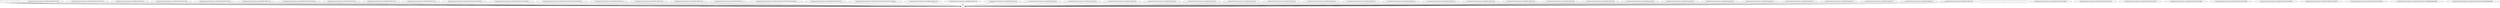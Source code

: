 strict digraph {

0x826e80018000000000000007 [label="_StringAttribute[Label:0x836f800228000c536574456e644f6646696c65]", shape="box"];
0x826e8001800000000000000a [label="_StringAttribute[Label:0x836f800228000e53657446696c65506f696e746572]", shape="box"];
0x826e80018000000000000009 [label="_StringAttribute[Label:0x836f800228000b43726561746546696c6541]", shape="box"];
0x826e80018000000000000002 [label="_StringAttribute[Label:0x836f8002280010496e7465726e6574436f6e6e65637441]", shape="box"];
0x826e80018000000000000004 [label="_StringAttribute[Label:0x836f800228000b436c6f736548616e646c65]", shape="box"];
0x826e80018000000000000001 [label="_StringAttribute[Label:0x836f8002280009577269746546696c65]", shape="box"];
0x826e80018000000000000008 [label="_StringAttribute[Label:0x836f80022800104874747053656e645265717565737441]", shape="box"];
0x826e8001800000000000000b [label="_StringAttribute[Label:0x836f8002280010496e7465726e65745265616446696c65]", shape="box"];
0x826e80018000000000000005 [label="_StringAttribute[Label:0x836f8002280010487474704f70656e5265717565737441]", shape="box"];
0x826e80018000000000000000 [label="_StringAttribute[Label:0x836f8002280013496e7465726e6574436c6f736548616e646c65]", shape="box"];
0x826e8001800000000000000c [label="_StringAttribute[Label:0x836f800228000d496e7465726e65744f70656e41]", shape="box"];
0x826e80018000000000000003 [label="_StringAttribute[Label:0x836f8002280013496e7465726e6574436c6f736548616e646c65]", shape="box"];
0x826e80018000000000000006 [label="_StringAttribute[Label:0x836f8002280013496e7465726e6574436c6f736548616e646c65]", shape="box"];
0x826e8002800000000000001a [label="_StringAttribute[StringValue:0x836f800328000430783663]"];
0x826e80028000000000000032 [label="_StringAttribute[StringValue:0x836f800328000430783639]"];
0x826e80028000000000000016 [label="_StringAttribute[StringValue:0x836f8003280003307830]"];
0x826e80028000000000000008 [label="_StringAttribute[StringValue:0x836f800328000430783537]"];
0x826e80028000000000000038 [label="_StringAttribute[StringValue:0x836f800328000430783637]"];
0x826e80028000000000000004 [label="_StringAttribute[StringValue:0x836f800328000131]"];
0x826e80028000000000000023 [label="_StringAttribute[StringValue:0x836f8003280003307830]"];
0x826e8002800000000000000e [label="_StringAttribute[StringValue:0x836f800328000430783666]"];
0x826e8002800000000000002a [label="_StringAttribute[StringValue:0x836f8003280003307830]"];
0x826e8002800000000000000d [label="_StringAttribute[StringValue:0x836f800328000131]"];
0x826e8002800000000000002b [label="_StringAttribute[StringValue:0x836f800328000430783530]"];
0x826e80028000000000000027 [label="_StringAttribute[StringValue:0x836f800328000430783666]"];
0x826e80028000000000000021 [label="_StringAttribute[StringValue:0x836f800328000131]"];
0x826e8002800000000000000a [label="_StringAttribute[StringValue:0x836f800328000132]"];
0x826e80028000000000000026 [label="_StringAttribute[StringValue:0x836f800328000132]"];
0x826e80028000000000000007 [label="_StringAttribute[StringValue:0x836f800328000430786666]"];
0x826e80028000000000000018 [label="_StringAttribute[StringValue:0x836f800328000430783665]"];
0x826e80028000000000000029 [label="_StringAttribute[StringValue:0x836f800328000430783665]"];
0x826e8002800000000000000b [label="_StringAttribute[StringValue:0x836f80032800053078343030]"];
0x826e80028000000000000010 [label="_StringAttribute[StringValue:0x836f80032800053078343030]"];
0x826e80028000000000000034 [label="_StringAttribute[StringValue:0x836f8003280009307834303030303030]"];
0x826e80028000000000000000 [label="_StringAttribute[StringValue:0x836f800328000130]"];
0x826e80028000000000000002 [label="_StringAttribute[StringValue:0x836f800328000130]"];
0x826e80028000000000000003 [label="_StringAttribute[StringValue:0x836f800328000130]"];
0x826e80028000000000000028 [label="_StringAttribute[StringValue:0x836f800328000131]"];
0x826e8002800000000000002f [label="_StringAttribute[StringValue:0x836f800328000a30786330303030303030]"];
0x826e8002800000000000002c [label="_StringAttribute[StringValue:0x836f8003280003307830]"];
0x826e80028000000000000012 [label="_StringAttribute[StringValue:0x836f800328000a30783834303030303030]"];
0x826e80028000000000000006 [label="_StringAttribute[StringValue:0x836f800328000130]"];
0x826e80028000000000000009 [label="_StringAttribute[StringValue:0x836f800328000130]"];
0x826e8002800000000000000c [label="_StringAttribute[StringValue:0x836f800328000130]"];
0x826e8002800000000000000f [label="_StringAttribute[StringValue:0x836f800328000130]"];
0x826e80028000000000000011 [label="_StringAttribute[StringValue:0x836f800328000130]"];
0x826e80028000000000000013 [label="_StringAttribute[StringValue:0x836f800328000130]"];
0x826e80028000000000000015 [label="_StringAttribute[StringValue:0x836f800328000130]"];
0x826e80028000000000000001 [label="_StringAttribute[StringValue:0x836f800328000133]"];
0x826e80028000000000000005 [label="_StringAttribute[StringValue:0x836f800328000a30786666666666666666]"];
0x826e80028000000000000017 [label="_StringAttribute[StringValue:0x836f800328000130]"];
0x826e80028000000000000014 [label="_StringAttribute[StringValue:0x836f800328000a30786666666666666666]"];
0x826e80028000000000000036 [label="_StringAttribute[StringValue:0x836f800328000133]"];
0x826e80028000000000000019 [label="_StringAttribute[StringValue:0x836f800328000130]"];
0x826e8002800000000000001b [label="_StringAttribute[StringValue:0x836f800328000130]"];
0x826e8002800000000000001c [label="_StringAttribute[StringValue:0x836f800328000130]"];
0x826e8002800000000000001d [label="_StringAttribute[StringValue:0x836f800328000130]"];
0x826e8002800000000000001e [label="_StringAttribute[StringValue:0x836f800328000130]"];
0x826e8002800000000000001f [label="_StringAttribute[StringValue:0x836f800328000130]"];
0x826e80028000000000000020 [label="_StringAttribute[StringValue:0x836f800328000130]"];
0x826e80028000000000000022 [label="_StringAttribute[StringValue:0x836f800328000130]"];
0x826e80028000000000000024 [label="_StringAttribute[StringValue:0x836f800328000130]"];
0x826e80028000000000000025 [label="_StringAttribute[StringValue:0x836f800328000130]"];
0x826e8002800000000000002d [label="_StringAttribute[StringValue:0x836f800328000130]"];
0x826e8002800000000000002e [label="_StringAttribute[StringValue:0x836f800328000130]"];
0x826e80028000000000000030 [label="_StringAttribute[StringValue:0x836f800328000130]"];
0x826e80028000000000000031 [label="_StringAttribute[StringValue:0x836f800328000130]"];
0x826e80028000000000000033 [label="_StringAttribute[StringValue:0x836f800328000130]"];
0x826e80028000000000000035 [label="_StringAttribute[StringValue:0x836f800328000130]"];
0x826e80028000000000000037 [label="_StringAttribute[StringValue:0x836f800328000130]"];
0x826e8002800000000000002c -> 0x826e80018000000000000001 [label="5"];
0x826e80018000000000000002 -> 0x826e80018000000000000003 [label="1"];
0x826e80018000000000000009 -> 0x826e80018000000000000004 [label="1"];
0x826e80018000000000000009 -> 0x826e80018000000000000007 [label="1"];
0x826e80028000000000000025 -> 0x826e80018000000000000005 [label="5"];
0x826e80028000000000000011 -> 0x826e80018000000000000008 [label="4"];
0x826e80028000000000000035 -> 0x826e80018000000000000002 [label="5"];
0x826e8002800000000000001e -> 0x826e80018000000000000001 [label="2"];
0x826e8002800000000000002e -> 0x826e80018000000000000008 [label="4"];
0x826e80028000000000000003 -> 0x826e80018000000000000002 [label="5"];
0x826e80028000000000000016 -> 0x826e80018000000000000001 [label="5"];
0x826e8002800000000000000c -> 0x826e80018000000000000005 [label="5"];
0x826e8001800000000000000c -> 0x826e80018000000000000006 [label="1"];
0x826e8002800000000000001e -> 0x826e80018000000000000008 [label="4"];
0x826e80028000000000000022 -> 0x826e80018000000000000002 [label="5"];
0x826e80028000000000000001 -> 0x826e8001800000000000000c [label="2"];
0x826e8002800000000000001c -> 0x826e80018000000000000005 [label="5"];
0x826e80028000000000000023 -> 0x826e80018000000000000001 [label="5"];
0x826e80018000000000000005 -> 0x826e80018000000000000000 [label="1"];
0x826e80028000000000000010 -> 0x826e8001800000000000000b [label="3"];
0x826e8002800000000000000f -> 0x826e8001800000000000000b [label="2"];
0x826e80028000000000000011 -> 0x826e8001800000000000000b [label="2"];
0x826e8002800000000000002a -> 0x826e80018000000000000001 [label="5"];
0x826e80028000000000000030 -> 0x826e80018000000000000008 [label="4"];
0x826e80028000000000000023 -> 0x826e80018000000000000009 [label="7"];
0x826e80028000000000000011 -> 0x826e80018000000000000001 [label="2"];
0x826e8002800000000000002a -> 0x826e80018000000000000009 [label="7"];
0x826e8002800000000000002c -> 0x826e80018000000000000009 [label="7"];
0x826e8002800000000000002e -> 0x826e80018000000000000001 [label="2"];
0x826e8002800000000000001c -> 0x826e80018000000000000008 [label="4"];
0x826e8002800000000000001d -> 0x826e80018000000000000001 [label="2"];
0x826e80028000000000000030 -> 0x826e80018000000000000001 [label="2"];
0x826e8002800000000000000c -> 0x826e80018000000000000001 [label="2"];
0x826e80028000000000000017 -> 0x826e80018000000000000002 [label="5"];
0x826e80028000000000000030 -> 0x826e8001800000000000000b [label="2"];
0x826e8002800000000000000a -> 0x826e80018000000000000009 [label="5"];
0x826e80028000000000000026 -> 0x826e80018000000000000009 [label="5"];
0x826e8002800000000000000b -> 0x826e8001800000000000000b [label="3"];
0x826e80028000000000000033 -> 0x826e80018000000000000002 [label="5"];
0x826e80028000000000000034 -> 0x826e80018000000000000009 [label="6"];
0x826e8002800000000000002d -> 0x826e8001800000000000000a [label="2"];
0x826e8002800000000000000c -> 0x826e8001800000000000000b [label="2"];
0x826e80028000000000000002 -> 0x826e80018000000000000002 [label="5"];
0x826e80028000000000000016 -> 0x826e80018000000000000009 [label="7"];
0x826e8002800000000000002d -> 0x826e8001800000000000000b [label="2"];
0x826e8002800000000000000f -> 0x826e8001800000000000000a [label="2"];
0x826e80028000000000000015 -> 0x826e80018000000000000002 [label="5"];
0x826e8002800000000000000f -> 0x826e80018000000000000008 [label="4"];
0x826e80028000000000000025 -> 0x826e8001800000000000000a [label="2"];
0x826e8002800000000000000f -> 0x826e80018000000000000001 [label="2"];
0x826e8002800000000000002d -> 0x826e80018000000000000008 [label="4"];
0x826e8002800000000000001b -> 0x826e8001800000000000000a [label="2"];
0x826e8002800000000000002d -> 0x826e80018000000000000001 [label="2"];
0x826e8002800000000000001d -> 0x826e80018000000000000008 [label="4"];
0x826e80028000000000000036 -> 0x826e8001800000000000000c [label="2"];
0x826e8002800000000000002d -> 0x826e80018000000000000005 [label="5"];
0x826e80028000000000000025 -> 0x826e80018000000000000008 [label="4"];
0x826e8002800000000000001c -> 0x826e80018000000000000001 [label="2"];
0x826e80028000000000000037 -> 0x826e80018000000000000005 [label="5"];
0x826e80028000000000000031 -> 0x826e8001800000000000000c [label="3"];
0x826e80028000000000000024 -> 0x826e80018000000000000005 [label="5"];
0x826e8002800000000000001f -> 0x826e8001800000000000000c [label="3"];
0x826e8002800000000000001b -> 0x826e80018000000000000005 [label="5"];
0x826e80028000000000000008 -> 0x826e8001800000000000000c [label="1"];
0x826e80028000000000000019 -> 0x826e80018000000000000001 [label="2"];
0x826e80028000000000000016 -> 0x826e80018000000000000009 [label="4"];
0x826e8002800000000000000c -> 0x826e80018000000000000008 [label="4"];
0x826e8002800000000000000c -> 0x826e8001800000000000000a [label="2"];
0x826e80028000000000000020 -> 0x826e80018000000000000002 [label="5"];
0x826e80028000000000000023 -> 0x826e80018000000000000009 [label="4"];
0x826e8002800000000000001c -> 0x826e8001800000000000000a [label="2"];
0x826e80028000000000000009 -> 0x826e80018000000000000001 [label="2"];
0x826e8002800000000000001e -> 0x826e8001800000000000000b [label="2"];
0x826e80028000000000000013 -> 0x826e80018000000000000002 [label="5"];
0x826e8002800000000000002a -> 0x826e80018000000000000009 [label="4"];
0x826e80028000000000000009 -> 0x826e80018000000000000008 [label="4"];
0x826e80028000000000000006 -> 0x826e8001800000000000000a [label="2"];
0x826e80028000000000000025 -> 0x826e80018000000000000001 [label="2"];
0x826e8002800000000000001f -> 0x826e80018000000000000002 [label="5"];
0x826e8002800000000000002e -> 0x826e8001800000000000000b [label="2"];
0x826e8002800000000000002c -> 0x826e80018000000000000009 [label="4"];
0x826e8002800000000000001b -> 0x826e80018000000000000008 [label="4"];
0x826e8002800000000000001d -> 0x826e8001800000000000000c [label="5"];
0x826e80028000000000000019 -> 0x826e8001800000000000000a [label="2"];
0x826e8002800000000000001b -> 0x826e80018000000000000001 [label="2"];
0x826e80028000000000000000 -> 0x826e80018000000000000002 [label="5"];
0x826e8002800000000000001c -> 0x826e8001800000000000000b [label="2"];
0x826e80028000000000000037 -> 0x826e80018000000000000008 [label="4"];
0x826e80028000000000000030 -> 0x826e8001800000000000000c [label="5"];
0x826e80028000000000000009 -> 0x826e80018000000000000005 [label="5"];
0x826e80028000000000000025 -> 0x826e8001800000000000000b [label="2"];
0x826e8002800000000000001e -> 0x826e8001800000000000000c [label="5"];
0x826e80028000000000000017 -> 0x826e80018000000000000005 [label="5"];
0x826e8002800000000000002d -> 0x826e8001800000000000000c [label="5"];
0x826e80028000000000000035 -> 0x826e80018000000000000005 [label="5"];
0x826e80028000000000000019 -> 0x826e80018000000000000005 [label="5"];
0x826e80028000000000000017 -> 0x826e80018000000000000001 [label="2"];
0x826e80028000000000000006 -> 0x826e80018000000000000008 [label="4"];
0x826e8002800000000000001e -> 0x826e80018000000000000009 [label="3"];
0x826e80028000000000000009 -> 0x826e8001800000000000000b [label="2"];
0x826e80028000000000000037 -> 0x826e8001800000000000000a [label="2"];
0x826e80028000000000000031 -> 0x826e80018000000000000002 [label="5"];
0x826e80028000000000000006 -> 0x826e80018000000000000005 [label="5"];
0x826e80028000000000000009 -> 0x826e8001800000000000000a [label="2"];
0x826e80028000000000000019 -> 0x826e80018000000000000008 [label="4"];
0x826e80028000000000000006 -> 0x826e80018000000000000001 [label="2"];
0x826e80028000000000000003 -> 0x826e80018000000000000005 [label="5"];
0x826e8002800000000000000f -> 0x826e80018000000000000009 [label="3"];
0x826e8002800000000000001d -> 0x826e8001800000000000000b [label="2"];
0x826e8002800000000000001e -> 0x826e80018000000000000002 [label="4"];
0x826e80028000000000000017 -> 0x826e8001800000000000000a [label="2"];
0x826e80028000000000000022 -> 0x826e80018000000000000001 [label="2"];
0x826e80028000000000000024 -> 0x826e80018000000000000008 [label="4"];
0x826e80028000000000000022 -> 0x826e80018000000000000005 [label="5"];
0x826e80028000000000000019 -> 0x826e8001800000000000000b [label="2"];
0x826e80028000000000000030 -> 0x826e80018000000000000009 [label="3"];
0x826e80028000000000000011 -> 0x826e80018000000000000002 [label="4"];
0x826e80028000000000000022 -> 0x826e8001800000000000000a [label="2"];
0x826e80028000000000000037 -> 0x826e80018000000000000001 [label="2"];
0x826e80028000000000000035 -> 0x826e80018000000000000008 [label="4"];
0x826e80028000000000000011 -> 0x826e80018000000000000009 [label="3"];
0x826e8002800000000000002e -> 0x826e80018000000000000002 [label="4"];
0x826e80028000000000000002 -> 0x826e80018000000000000005 [label="5"];
0x826e80028000000000000024 -> 0x826e8001800000000000000b [label="2"];
0x826e8002800000000000001c -> 0x826e8001800000000000000c [label="5"];
0x826e80028000000000000011 -> 0x826e8001800000000000000c [label="5"];
0x826e8002800000000000002e -> 0x826e8001800000000000000c [label="5"];
0x826e8002800000000000000c -> 0x826e8001800000000000000c [label="5"];
0x826e80028000000000000003 -> 0x826e80018000000000000008 [label="4"];
0x826e80028000000000000024 -> 0x826e80018000000000000001 [label="2"];
0x826e80028000000000000006 -> 0x826e8001800000000000000b [label="2"];
0x826e80028000000000000030 -> 0x826e80018000000000000002 [label="4"];
0x826e8002800000000000002d -> 0x826e80018000000000000009 [label="3"];
0x826e80028000000000000020 -> 0x826e80018000000000000005 [label="5"];
0x826e8002800000000000001b -> 0x826e8001800000000000000b [label="2"];
0x826e8002800000000000001d -> 0x826e80018000000000000009 [label="3"];
0x826e80028000000000000017 -> 0x826e80018000000000000008 [label="4"];
0x826e80028000000000000015 -> 0x826e80018000000000000001 [label="2"];
0x826e8002800000000000000c -> 0x826e80018000000000000002 [label="4"];
0x826e80028000000000000033 -> 0x826e80018000000000000005 [label="5"];
0x826e80028000000000000035 -> 0x826e8001800000000000000b [label="2"];
0x826e80028000000000000022 -> 0x826e80018000000000000008 [label="4"];
0x826e8002800000000000000c -> 0x826e80018000000000000009 [label="3"];
0x826e80028000000000000020 -> 0x826e80018000000000000001 [label="2"];
0x826e8002800000000000001d -> 0x826e80018000000000000002 [label="4"];
0x826e80028000000000000015 -> 0x826e80018000000000000005 [label="5"];
0x826e80028000000000000017 -> 0x826e8001800000000000000b [label="2"];
0x826e8002800000000000002e -> 0x826e80018000000000000009 [label="3"];
0x826e80028000000000000033 -> 0x826e80018000000000000008 [label="4"];
0x826e80028000000000000003 -> 0x826e80018000000000000001 [label="2"];
0x826e8002800000000000000f -> 0x826e80018000000000000002 [label="4"];
0x826e80028000000000000025 -> 0x826e8001800000000000000c [label="5"];
0x826e80028000000000000003 -> 0x826e8001800000000000000a [label="2"];
0x826e80028000000000000000 -> 0x826e80018000000000000005 [label="5"];
0x826e8002800000000000001b -> 0x826e8001800000000000000c [label="5"];
0x826e80028000000000000035 -> 0x826e8001800000000000000a [label="2"];
0x826e8002800000000000000f -> 0x826e8001800000000000000c [label="5"];
0x826e80028000000000000024 -> 0x826e8001800000000000000a [label="2"];
0x826e80028000000000000006 -> 0x826e8001800000000000000c [label="5"];
0x826e80028000000000000015 -> 0x826e8001800000000000000a [label="2"];
0x826e80028000000000000013 -> 0x826e80018000000000000008 [label="4"];
0x826e80028000000000000035 -> 0x826e80018000000000000001 [label="2"];
0x826e8002800000000000002d -> 0x826e80018000000000000002 [label="4"];
0x826e8002800000000000001b -> 0x826e80018000000000000009 [label="3"];
0x826e8002800000000000001f -> 0x826e80018000000000000005 [label="5"];
0x826e80028000000000000024 -> 0x826e8001800000000000000c [label="5"];
0x826e80028000000000000037 -> 0x826e8001800000000000000c [label="5"];
0x826e80028000000000000002 -> 0x826e80018000000000000008 [label="4"];
0x826e80028000000000000013 -> 0x826e80018000000000000001 [label="2"];
0x826e8002800000000000001b -> 0x826e80018000000000000002 [label="4"];
0x826e80028000000000000024 -> 0x826e80018000000000000009 [label="3"];
0x826e80028000000000000013 -> 0x826e80018000000000000005 [label="5"];
0x826e80028000000000000019 -> 0x826e8001800000000000000c [label="5"];
0x826e80028000000000000024 -> 0x826e80018000000000000002 [label="4"];
0x826e8002800000000000001f -> 0x826e80018000000000000001 [label="2"];
0x826e80028000000000000015 -> 0x826e80018000000000000008 [label="4"];
0x826e80028000000000000009 -> 0x826e80018000000000000009 [label="3"];
0x826e80028000000000000031 -> 0x826e80018000000000000005 [label="5"];
0x826e80028000000000000009 -> 0x826e80018000000000000002 [label="4"];
0x826e80028000000000000009 -> 0x826e8001800000000000000c [label="5"];
0x826e80028000000000000020 -> 0x826e80018000000000000008 [label="4"];
0x826e80028000000000000033 -> 0x826e80018000000000000001 [label="2"];
0x826e80028000000000000025 -> 0x826e80018000000000000009 [label="3"];
0x826e8002800000000000001d -> 0x826e80018000000000000005 [label="4"];
0x826e80028000000000000002 -> 0x826e8001800000000000000a [label="2"];
0x826e80028000000000000020 -> 0x826e8001800000000000000a [label="2"];
0x826e80028000000000000033 -> 0x826e8001800000000000000a [label="2"];
0x826e80028000000000000000 -> 0x826e8001800000000000000a [label="2"];
0x826e80028000000000000003 -> 0x826e8001800000000000000b [label="2"];
0x826e80028000000000000022 -> 0x826e8001800000000000000b [label="2"];
0x826e80028000000000000037 -> 0x826e8001800000000000000b [label="2"];
0x826e80028000000000000020 -> 0x826e8001800000000000000b [label="2"];
0x826e80028000000000000030 -> 0x826e80018000000000000008 [label="3"];
0x826e80028000000000000002 -> 0x826e80018000000000000001 [label="2"];
0x826e80028000000000000033 -> 0x826e8001800000000000000b [label="2"];
0x826e80028000000000000011 -> 0x826e80018000000000000005 [label="4"];
0x826e80028000000000000003 -> 0x826e8001800000000000000c [label="5"];
0x826e8002800000000000001c -> 0x826e80018000000000000009 [label="3"];
0x826e8002800000000000001f -> 0x826e80018000000000000008 [label="4"];
0x826e8002800000000000001c -> 0x826e80018000000000000002 [label="4"];
0x826e80018000000000000009 -> 0x826e80018000000000000001 [label="1"];
0x826e80028000000000000015 -> 0x826e8001800000000000000b [label="2"];
0x826e80028000000000000030 -> 0x826e80018000000000000005 [label="4"];
0x826e80028000000000000035 -> 0x826e8001800000000000000c [label="5"];
0x826e80028000000000000000 -> 0x826e80018000000000000008 [label="4"];
0x826e80028000000000000022 -> 0x826e80018000000000000009 [label="3"];
0x826e80028000000000000031 -> 0x826e80018000000000000001 [label="2"];
0x826e80028000000000000025 -> 0x826e80018000000000000002 [label="4"];
0x826e80028000000000000002 -> 0x826e8001800000000000000b [label="2"];
0x826e80028000000000000031 -> 0x826e80018000000000000008 [label="4"];
0x826e80028000000000000022 -> 0x826e8001800000000000000c [label="5"];
0x826e8002800000000000001e -> 0x826e80018000000000000005 [label="4"];
0x826e80028000000000000019 -> 0x826e80018000000000000009 [label="3"];
0x826e80028000000000000000 -> 0x826e80018000000000000001 [label="2"];
0x826e80028000000000000031 -> 0x826e8001800000000000000b [label="2"];
0x826e80028000000000000035 -> 0x826e80018000000000000002 [label="4"];
0x826e80028000000000000017 -> 0x826e8001800000000000000c [label="5"];
0x826e8002800000000000000c -> 0x826e80018000000000000005 [label="4"];
0x826e80028000000000000037 -> 0x826e80018000000000000009 [label="3"];
0x826e80028000000000000013 -> 0x826e8001800000000000000a [label="2"];
0x826e80028000000000000019 -> 0x826e80018000000000000002 [label="4"];
0x826e80028000000000000031 -> 0x826e8001800000000000000a [label="2"];
0x826e8002800000000000001f -> 0x826e8001800000000000000a [label="2"];
0x826e80018000000000000009 -> 0x826e8001800000000000000a [label="1"];
0x826e8002800000000000002d -> 0x826e80018000000000000008 [label="3"];
0x826e80028000000000000006 -> 0x826e80018000000000000002 [label="4"];
0x826e8002800000000000001f -> 0x826e8001800000000000000b [label="2"];
0x826e80028000000000000006 -> 0x826e80018000000000000009 [label="3"];
0x826e80028000000000000002 -> 0x826e8001800000000000000c [label="5"];
0x826e8002800000000000001c -> 0x826e80018000000000000005 [label="4"];
0x826e8002800000000000000f -> 0x826e8001800000000000000a [label="4"];
0x826e80028000000000000037 -> 0x826e80018000000000000002 [label="4"];
0x826e8002800000000000001d -> 0x826e8001800000000000000a [label="4"];
0x826e80028000000000000020 -> 0x826e80018000000000000009 [label="3"];
0x826e8002800000000000001e -> 0x826e80018000000000000008 [label="3"];
0x826e80028000000000000015 -> 0x826e8001800000000000000c [label="5"];
0x826e80028000000000000000 -> 0x826e8001800000000000000b [label="2"];
0x826e8002800000000000002d -> 0x826e80018000000000000005 [label="4"];
0x826e80028000000000000011 -> 0x826e8001800000000000000a [label="4"];
0x826e8002800000000000002e -> 0x826e80018000000000000008 [label="3"];
0x826e80028000000000000013 -> 0x826e8001800000000000000b [label="2"];
0x826e80028000000000000017 -> 0x826e80018000000000000009 [label="3"];
0x826e80028000000000000033 -> 0x826e80018000000000000002 [label="4"];
0x826e8002800000000000000f -> 0x826e80018000000000000005 [label="4"];
0x826e8002800000000000001e -> 0x826e8001800000000000000a [label="4"];
0x826e80028000000000000011 -> 0x826e80018000000000000008 [label="3"];
0x826e80018000000000000005 -> 0x826e8001800000000000000b [label="1"];
0x826e80028000000000000003 -> 0x826e80018000000000000002 [label="4"];
0x826e80028000000000000035 -> 0x826e80018000000000000009 [label="3"];
0x826e8002800000000000002e -> 0x826e80018000000000000005 [label="4"];
0x826e8002800000000000002e -> 0x826e8001800000000000000a [label="4"];
0x826e8002800000000000000c -> 0x826e80018000000000000008 [label="3"];
0x826e80028000000000000003 -> 0x826e80018000000000000009 [label="3"];
0x826e80028000000000000006 -> 0x826e80018000000000000005 [label="4"];
0x826e80028000000000000017 -> 0x826e80018000000000000002 [label="4"];
0x826e80028000000000000025 -> 0x826e80018000000000000008 [label="3"];
0x826e8002800000000000001d -> 0x826e80018000000000000008 [label="3"];
0x826e80028000000000000022 -> 0x826e80018000000000000002 [label="4"];
0x826e80028000000000000031 -> 0x826e80018000000000000009 [label="3"];
0x826e80028000000000000025 -> 0x826e80018000000000000005 [label="4"];
0x826e80028000000000000020 -> 0x826e8001800000000000000c [label="5"];
0x826e8002800000000000000c -> 0x826e8001800000000000000a [label="4"];
0x826e8002800000000000000f -> 0x826e80018000000000000008 [label="3"];
0x826e8002800000000000001c -> 0x826e8001800000000000000a [label="4"];
0x826e8002800000000000001f -> 0x826e80018000000000000002 [label="4"];
0x826e80028000000000000002 -> 0x826e80018000000000000009 [label="3"];
0x826e80028000000000000009 -> 0x826e80018000000000000005 [label="4"];
0x826e80028000000000000033 -> 0x826e8001800000000000000c [label="5"];
0x826e8002800000000000001b -> 0x826e80018000000000000008 [label="3"];
0x826e80028000000000000030 -> 0x826e8001800000000000000a [label="4"];
0x826e80028000000000000002 -> 0x826e80018000000000000002 [label="4"];
0x826e80028000000000000015 -> 0x826e80018000000000000009 [label="3"];
0x826e8002800000000000001b -> 0x826e80018000000000000005 [label="4"];
0x826e80028000000000000024 -> 0x826e80018000000000000008 [label="3"];
0x826e80028000000000000020 -> 0x826e80018000000000000002 [label="4"];
0x826e80028000000000000025 -> 0x826e8001800000000000000a [label="4"];
0x826e80028000000000000017 -> 0x826e80018000000000000005 [label="4"];
0x826e80028000000000000015 -> 0x826e80018000000000000002 [label="4"];
0x826e80028000000000000033 -> 0x826e80018000000000000009 [label="3"];
0x826e80028000000000000009 -> 0x826e80018000000000000008 [label="3"];
0x826e8002800000000000002b -> 0x826e80018000000000000002 [label="3"];
0x826e8002800000000000002d -> 0x826e8001800000000000000a [label="4"];
0x826e8002800000000000001c -> 0x826e80018000000000000008 [label="3"];
0x826e80028000000000000037 -> 0x826e80018000000000000005 [label="4"];
0x826e8002800000000000002f -> 0x826e80018000000000000009 [label="2"];
0x826e8002800000000000001b -> 0x826e8001800000000000000a [label="4"];
0x826e80028000000000000024 -> 0x826e80018000000000000005 [label="4"];
0x826e80028000000000000000 -> 0x826e80018000000000000009 [label="3"];
0x826e80028000000000000022 -> 0x826e80018000000000000008 [label="3"];
0x826e80028000000000000013 -> 0x826e80018000000000000009 [label="3"];
0x826e80028000000000000013 -> 0x826e8001800000000000000c [label="5"];
0x826e80028000000000000013 -> 0x826e80018000000000000002 [label="4"];
0x826e80028000000000000019 -> 0x826e80018000000000000005 [label="4"];
0x826e80028000000000000002 -> 0x826e80018000000000000005 [label="4"];
0x826e80028000000000000031 -> 0x826e80018000000000000002 [label="4"];
0x826e80028000000000000031 -> 0x826e8001800000000000000c [label="5"];
0x826e8002800000000000001f -> 0x826e80018000000000000009 [label="3"];
0x826e80028000000000000019 -> 0x826e80018000000000000008 [label="3"];
0x826e80028000000000000035 -> 0x826e80018000000000000005 [label="4"];
0x826e80028000000000000000 -> 0x826e80018000000000000002 [label="4"];
0x826e80028000000000000006 -> 0x826e80018000000000000008 [label="3"];
0x826e80028000000000000022 -> 0x826e80018000000000000005 [label="4"];
0x826e8001800000000000000c -> 0x826e80018000000000000002 [label="1"];
0x826e80028000000000000037 -> 0x826e80018000000000000008 [label="3"];
0x826e80028000000000000004 -> 0x826e80018000000000000002 [label="8"];
0x826e80028000000000000003 -> 0x826e80018000000000000005 [label="4"];
0x826e8002800000000000000d -> 0x826e80018000000000000002 [label="8"];
0x826e80028000000000000020 -> 0x826e80018000000000000008 [label="3"];
0x826e80028000000000000000 -> 0x826e80018000000000000005 [label="4"];
0x826e80028000000000000021 -> 0x826e80018000000000000002 [label="8"];
0x826e80028000000000000017 -> 0x826e80018000000000000008 [label="3"];
0x826e80028000000000000033 -> 0x826e80018000000000000005 [label="4"];
0x826e80028000000000000009 -> 0x826e8001800000000000000a [label="4"];
0x826e80028000000000000003 -> 0x826e80018000000000000008 [label="3"];
0x826e80028000000000000024 -> 0x826e8001800000000000000a [label="4"];
0x826e80028000000000000037 -> 0x826e8001800000000000000a [label="4"];
0x826e80028000000000000006 -> 0x826e8001800000000000000a [label="4"];
0x826e80028000000000000019 -> 0x826e8001800000000000000a [label="4"];
0x826e80028000000000000033 -> 0x826e8001800000000000000a [label="4"];
0x826e80028000000000000022 -> 0x826e8001800000000000000a [label="4"];
0x826e80028000000000000035 -> 0x826e80018000000000000008 [label="3"];
0x826e80028000000000000020 -> 0x826e80018000000000000005 [label="4"];
0x826e80028000000000000017 -> 0x826e8001800000000000000a [label="4"];
0x826e80028000000000000028 -> 0x826e80018000000000000002 [label="8"];
0x826e80028000000000000000 -> 0x826e8001800000000000000c [label="5"];
0x826e8002800000000000002e -> 0x826e80018000000000000002 [label="7"];
0x826e80028000000000000003 -> 0x826e8001800000000000000a [label="4"];
0x826e8002800000000000001f -> 0x826e80018000000000000008 [label="3"];
0x826e80028000000000000015 -> 0x826e80018000000000000005 [label="4"];
0x826e8002800000000000001f -> 0x826e8001800000000000000c [label="5"];
0x826e80028000000000000011 -> 0x826e80018000000000000002 [label="7"];
0x826e8002800000000000000f -> 0x826e8001800000000000000c [label="4"];
0x826e80028000000000000002 -> 0x826e80018000000000000008 [label="3"];
0x826e80018000000000000002 -> 0x826e80018000000000000005 [label="1"];
0x826e80028000000000000035 -> 0x826e8001800000000000000a [label="4"];
0x826e8002800000000000002e -> 0x826e8001800000000000000c [label="4"];
0x826e80028000000000000030 -> 0x826e80018000000000000002 [label="7"];
0x826e80028000000000000015 -> 0x826e80018000000000000008 [label="3"];
0x826e80028000000000000013 -> 0x826e80018000000000000005 [label="4"];
0x826e80028000000000000031 -> 0x826e8001800000000000000a [label="4"];
0x826e8002800000000000001e -> 0x826e80018000000000000002 [label="7"];
0x826e80028000000000000033 -> 0x826e80018000000000000008 [label="3"];
0x826e8002800000000000001f -> 0x826e80018000000000000005 [label="4"];
0x826e80028000000000000015 -> 0x826e8001800000000000000a [label="4"];
0x826e8002800000000000000c -> 0x826e80018000000000000002 [label="7"];
0x826e80028000000000000030 -> 0x826e80018000000000000008 [label="2"];
0x826e80028000000000000031 -> 0x826e80018000000000000005 [label="4"];
0x826e80028000000000000002 -> 0x826e8001800000000000000a [label="4"];
0x826e80028000000000000031 -> 0x826e80018000000000000008 [label="3"];
0x826e8002800000000000001c -> 0x826e80018000000000000002 [label="7"];
0x826e80028000000000000028 -> 0x826e80018000000000000005 [label="8"];
0x826e80028000000000000020 -> 0x826e8001800000000000000a [label="4"];
0x826e80028000000000000011 -> 0x826e80018000000000000008 [label="2"];
0x826e8002800000000000000f -> 0x826e80018000000000000002 [label="7"];
0x826e8002800000000000002c -> 0x826e8001800000000000000a [label="3"];
0x826e80028000000000000030 -> 0x826e80018000000000000005 [label="6"];
0x826e80028000000000000011 -> 0x826e8001800000000000000c [label="4"];
0x826e8002800000000000002d -> 0x826e80018000000000000002 [label="7"];
0x826e80028000000000000000 -> 0x826e80018000000000000008 [label="3"];
0x826e80028000000000000000 -> 0x826e8001800000000000000a [label="4"];
0x826e80028000000000000012 -> 0x826e80018000000000000005 [label="7"];
0x826e80028000000000000030 -> 0x826e8001800000000000000c [label="4"];
0x826e8002800000000000001d -> 0x826e80018000000000000002 [label="7"];
0x826e80028000000000000013 -> 0x826e80018000000000000008 [label="3"];
0x826e8002800000000000001d -> 0x826e8001800000000000000c [label="4"];
0x826e80028000000000000006 -> 0x826e80018000000000000002 [label="7"];
0x826e80028000000000000013 -> 0x826e8001800000000000000a [label="4"];
0x826e8002800000000000000d -> 0x826e80018000000000000005 [label="8"];
0x826e8002800000000000001b -> 0x826e80018000000000000002 [label="7"];
0x826e8002800000000000000c -> 0x826e80018000000000000008 [label="2"];
0x826e8002800000000000002d -> 0x826e8001800000000000000c [label="4"];
0x826e8002800000000000001f -> 0x826e8001800000000000000a [label="4"];
0x826e80028000000000000004 -> 0x826e80018000000000000005 [label="8"];
0x826e80028000000000000009 -> 0x826e80018000000000000002 [label="7"];
0x826e80028000000000000030 -> 0x826e8001800000000000000a [label="2"];
0x826e80028000000000000021 -> 0x826e80018000000000000005 [label="8"];
0x826e8002800000000000002e -> 0x826e80018000000000000008 [label="2"];
0x826e80028000000000000025 -> 0x826e80018000000000000002 [label="7"];
0x826e80028000000000000016 -> 0x826e8001800000000000000a [label="3"];
0x826e8002800000000000001e -> 0x826e80018000000000000005 [label="6"];
0x826e8002800000000000001e -> 0x826e80018000000000000008 [label="2"];
0x826e8002800000000000002e -> 0x826e80018000000000000005 [label="6"];
0x826e80028000000000000023 -> 0x826e8001800000000000000a [label="3"];
0x826e8002800000000000000f -> 0x826e80018000000000000008 [label="2"];
0x826e8002800000000000001c -> 0x826e80018000000000000008 [label="2"];
0x826e80028000000000000003 -> 0x826e80018000000000000002 [label="7"];
0x826e8002800000000000000f -> 0x826e80018000000000000005 [label="6"];
0x826e8002800000000000002a -> 0x826e8001800000000000000a [label="3"];
0x826e8002800000000000000c -> 0x826e8001800000000000000c [label="4"];
0x826e80028000000000000011 -> 0x826e80018000000000000005 [label="6"];
0x826e80028000000000000019 -> 0x826e80018000000000000002 [label="7"];
0x826e80028000000000000009 -> 0x826e80018000000000000008 [label="2"];
0x826e8002800000000000001d -> 0x826e8001800000000000000a [label="2"];
0x826e8002800000000000001c -> 0x826e80018000000000000005 [label="6"];
0x826e80028000000000000024 -> 0x826e80018000000000000002 [label="7"];
0x826e8002800000000000001e -> 0x826e8001800000000000000c [label="4"];
0x826e8002800000000000002d -> 0x826e80018000000000000008 [label="2"];
0x826e80028000000000000011 -> 0x826e8001800000000000000a [label="2"];
0x826e8002800000000000001d -> 0x826e80018000000000000005 [label="6"];
0x826e80028000000000000037 -> 0x826e80018000000000000002 [label="7"];
0x826e8002800000000000001b -> 0x826e8001800000000000000c [label="4"];
0x826e8002800000000000001d -> 0x826e80018000000000000008 [label="2"];
0x826e8002800000000000002e -> 0x826e8001800000000000000a [label="2"];
0x826e8002800000000000000c -> 0x826e80018000000000000005 [label="6"];
0x826e80028000000000000033 -> 0x826e80018000000000000002 [label="7"];
0x826e80028000000000000006 -> 0x826e80018000000000000008 [label="2"];
0x826e8002800000000000001e -> 0x826e8001800000000000000a [label="2"];
0x826e80028000000000000017 -> 0x826e80018000000000000002 [label="7"];
0x826e8002800000000000002d -> 0x826e80018000000000000005 [label="6"];
0x826e80028000000000000025 -> 0x826e8001800000000000000c [label="4"];
0x826e80028000000000000037 -> 0x826e80018000000000000008 [label="2"];
0x826e80028000000000000035 -> 0x826e80018000000000000002 [label="7"];
0x826e80028000000000000024 -> 0x826e80018000000000000005 [label="6"];
0x826e8002800000000000001b -> 0x826e80018000000000000008 [label="2"];
0x826e80028000000000000025 -> 0x826e80018000000000000008 [label="2"];
0x826e80028000000000000022 -> 0x826e80018000000000000002 [label="7"];
0x826e80028000000000000003 -> 0x826e80018000000000000008 [label="2"];
0x826e80028000000000000031 -> 0x826e80018000000000000002 [label="7"];
0x826e8002800000000000001b -> 0x826e80018000000000000005 [label="6"];
0x826e80028000000000000009 -> 0x826e8001800000000000000c [label="4"];
0x826e8002800000000000001c -> 0x826e8001800000000000000c [label="4"];
0x826e80028000000000000035 -> 0x826e80018000000000000008 [label="2"];
0x826e80028000000000000015 -> 0x826e80018000000000000002 [label="7"];
0x826e80028000000000000025 -> 0x826e80018000000000000005 [label="6"];
0x826e80028000000000000019 -> 0x826e8001800000000000000c [label="4"];
0x826e80028000000000000002 -> 0x826e80018000000000000002 [label="7"];
0x826e80028000000000000009 -> 0x826e80018000000000000005 [label="6"];
0x826e80028000000000000019 -> 0x826e80018000000000000008 [label="2"];
0x826e80028000000000000020 -> 0x826e80018000000000000002 [label="7"];
0x826e80028000000000000003 -> 0x826e80018000000000000005 [label="6"];
0x826e80028000000000000024 -> 0x826e80018000000000000008 [label="2"];
0x826e80028000000000000037 -> 0x826e8001800000000000000c [label="4"];
0x826e80028000000000000019 -> 0x826e80018000000000000005 [label="6"];
0x826e80028000000000000036 -> 0x826e80018000000000000002 [label="6"];
0x826e80028000000000000024 -> 0x826e8001800000000000000c [label="4"];
0x826e80028000000000000037 -> 0x826e80018000000000000005 [label="6"];
0x826e80028000000000000033 -> 0x826e80018000000000000008 [label="2"];
0x826e80028000000000000000 -> 0x826e80018000000000000002 [label="7"];
0x826e80028000000000000006 -> 0x826e8001800000000000000c [label="4"];
0x826e80028000000000000006 -> 0x826e80018000000000000005 [label="6"];
0x826e8002800000000000001f -> 0x826e80018000000000000002 [label="7"];
0x826e80028000000000000020 -> 0x826e80018000000000000008 [label="2"];
0x826e80028000000000000020 -> 0x826e8001800000000000000c [label="4"];
0x826e80028000000000000002 -> 0x826e80018000000000000005 [label="6"];
0x826e80028000000000000017 -> 0x826e8001800000000000000c [label="4"];
0x826e80028000000000000017 -> 0x826e80018000000000000008 [label="2"];
0x826e80028000000000000013 -> 0x826e80018000000000000002 [label="7"];
0x826e80028000000000000022 -> 0x826e80018000000000000008 [label="2"];
0x826e80028000000000000030 -> 0x826e80018000000000000002 [label="5"];
0x826e80028000000000000017 -> 0x826e80018000000000000005 [label="6"];
0x826e8002800000000000001d -> 0x826e80018000000000000002 [label="5"];
0x826e80028000000000000035 -> 0x826e80018000000000000005 [label="6"];
0x826e80028000000000000013 -> 0x826e80018000000000000008 [label="2"];
0x826e8002800000000000001e -> 0x826e80018000000000000002 [label="5"];
0x826e80028000000000000022 -> 0x826e80018000000000000005 [label="6"];
0x826e80028000000000000001 -> 0x826e80018000000000000002 [label="6"];
0x826e80028000000000000031 -> 0x826e80018000000000000008 [label="2"];
0x826e80028000000000000013 -> 0x826e80018000000000000005 [label="6"];
0x826e8002800000000000000f -> 0x826e80018000000000000002 [label="5"];
0x826e80028000000000000015 -> 0x826e80018000000000000008 [label="2"];
0x826e80028000000000000033 -> 0x826e80018000000000000005 [label="6"];
0x826e80028000000000000002 -> 0x826e80018000000000000008 [label="2"];
0x826e8002800000000000002e -> 0x826e80018000000000000002 [label="5"];
0x826e80028000000000000015 -> 0x826e80018000000000000005 [label="6"];
0x826e8002800000000000001c -> 0x826e80018000000000000002 [label="5"];
0x826e80018000000000000005 -> 0x826e80018000000000000008 [label="1"];
0x826e80028000000000000020 -> 0x826e80018000000000000005 [label="6"];
0x826e80028000000000000011 -> 0x826e80018000000000000002 [label="5"];
0x826e80028000000000000000 -> 0x826e80018000000000000008 [label="2"];
0x826e80028000000000000030 -> 0x826e80018000000000000005 [label="5"];
0x826e8002800000000000001f -> 0x826e80018000000000000008 [label="2"];
0x826e80028000000000000022 -> 0x826e8001800000000000000c [label="4"];
0x826e8002800000000000000c -> 0x826e80018000000000000008 [label="5"];
0x826e80028000000000000035 -> 0x826e8001800000000000000c [label="4"];
0x826e80028000000000000003 -> 0x826e8001800000000000000c [label="4"];
0x826e80028000000000000031 -> 0x826e8001800000000000000c [label="4"];
0x826e80028000000000000015 -> 0x826e8001800000000000000c [label="4"];
0x826e80028000000000000002 -> 0x826e8001800000000000000c [label="4"];
0x826e80028000000000000033 -> 0x826e8001800000000000000c [label="4"];
0x826e80028000000000000011 -> 0x826e8001800000000000000c [label="3"];
0x826e80028000000000000009 -> 0x826e80018000000000000002 [label="5"];
0x826e8002800000000000001f -> 0x826e8001800000000000000c [label="4"];
0x826e8002800000000000000f -> 0x826e80018000000000000008 [label="5"];
0x826e80028000000000000000 -> 0x826e80018000000000000005 [label="6"];
0x826e80028000000000000000 -> 0x826e8001800000000000000c [label="4"];
0x826e80028000000000000011 -> 0x826e80018000000000000008 [label="5"];
0x826e8002800000000000001f -> 0x826e80018000000000000005 [label="6"];
0x826e80028000000000000025 -> 0x826e80018000000000000002 [label="5"];
0x826e80028000000000000013 -> 0x826e8001800000000000000c [label="4"];
0x826e80028000000000000002 -> 0x826e80018000000000000008 [label="5"];
0x826e80028000000000000031 -> 0x826e80018000000000000005 [label="6"];
0x826e8002800000000000001b -> 0x826e80018000000000000002 [label="5"];
0x826e80028000000000000030 -> 0x826e8001800000000000000c [label="3"];
0x826e80028000000000000003 -> 0x826e80018000000000000008 [label="5"];
0x826e8002800000000000000f -> 0x826e80018000000000000005 [label="5"];
0x826e8002800000000000002d -> 0x826e80018000000000000002 [label="5"];
0x826e8002800000000000001d -> 0x826e8001800000000000000c [label="3"];
0x826e80028000000000000006 -> 0x826e80018000000000000008 [label="5"];
0x826e8002800000000000001d -> 0x826e80018000000000000005 [label="5"];
0x826e8002800000000000000c -> 0x826e80018000000000000002 [label="5"];
0x826e8002800000000000000f -> 0x826e8001800000000000000c [label="3"];
0x826e80028000000000000009 -> 0x826e80018000000000000008 [label="5"];
0x826e8002800000000000002e -> 0x826e80018000000000000005 [label="5"];
0x826e80028000000000000037 -> 0x826e80018000000000000002 [label="5"];
0x826e8002800000000000001e -> 0x826e8001800000000000000c [label="3"];
0x826e8002800000000000002e -> 0x826e80018000000000000008 [label="5"];
0x826e8002800000000000001e -> 0x826e80018000000000000005 [label="5"];
0x826e8002800000000000002d -> 0x826e8001800000000000000c [label="3"];
0x826e80028000000000000006 -> 0x826e80018000000000000002 [label="5"];
0x826e8002800000000000001e -> 0x826e80018000000000000008 [label="5"];
0x826e80028000000000000011 -> 0x826e80018000000000000005 [label="5"];
0x826e80028000000000000024 -> 0x826e80018000000000000002 [label="5"];
0x826e80028000000000000030 -> 0x826e80018000000000000008 [label="5"];
0x826e80028000000000000019 -> 0x826e80018000000000000002 [label="5"];
0x826e8002800000000000002e -> 0x826e8001800000000000000c [label="3"];
0x826e8002800000000000001c -> 0x826e8001800000000000000c [label="3"];
0x826e80028000000000000000 -> 0x826e80018000000000000008 [label="5"];
0x826e8002800000000000000c -> 0x826e8001800000000000000c [label="3"];
0x826e80028000000000000025 -> 0x826e80018000000000000008 [label="5"];
0x826e80028000000000000019 -> 0x826e8001800000000000000c [label="3"];
0x826e8002800000000000001c -> 0x826e80018000000000000008 [label="5"];
0x826e80028000000000000025 -> 0x826e8001800000000000000c [label="3"];
0x826e80028000000000000009 -> 0x826e8001800000000000000c [label="3"];
0x826e8002800000000000002d -> 0x826e80018000000000000008 [label="5"];
0x826e8002800000000000001b -> 0x826e8001800000000000000c [label="3"];
0x826e80028000000000000017 -> 0x826e8001800000000000000c [label="3"];
0x826e8002800000000000001d -> 0x826e80018000000000000008 [label="5"];
0x826e80028000000000000024 -> 0x826e8001800000000000000c [label="3"];
0x826e80028000000000000037 -> 0x826e8001800000000000000c [label="3"];
0x826e80028000000000000019 -> 0x826e80018000000000000008 [label="5"];
0x826e80028000000000000006 -> 0x826e8001800000000000000c [label="3"];
0x826e80028000000000000037 -> 0x826e80018000000000000008 [label="5"];
0x826e80028000000000000002 -> 0x826e8001800000000000000c [label="3"];
0x826e80028000000000000024 -> 0x826e80018000000000000008 [label="5"];
0x826e80028000000000000035 -> 0x826e8001800000000000000c [label="3"];
0x826e8002800000000000001b -> 0x826e80018000000000000008 [label="5"];
0x826e80028000000000000022 -> 0x826e8001800000000000000c [label="3"];
0x826e80028000000000000033 -> 0x826e80018000000000000008 [label="5"];
0x826e80028000000000000003 -> 0x826e8001800000000000000c [label="3"];
0x826e80028000000000000020 -> 0x826e80018000000000000008 [label="5"];
0x826e80028000000000000017 -> 0x826e80018000000000000008 [label="5"];
0x826e80028000000000000022 -> 0x826e80018000000000000008 [label="5"];
0x826e80028000000000000035 -> 0x826e80018000000000000008 [label="5"];
0x826e8002800000000000001f -> 0x826e80018000000000000008 [label="5"];
0x826e80028000000000000031 -> 0x826e80018000000000000008 [label="5"];
0x826e80028000000000000013 -> 0x826e8001800000000000000c [label="3"];
0x826e80028000000000000000 -> 0x826e8001800000000000000c [label="3"];
0x826e80028000000000000013 -> 0x826e80018000000000000008 [label="5"];
0x826e80028000000000000033 -> 0x826e8001800000000000000c [label="3"];
0x826e80028000000000000015 -> 0x826e80018000000000000008 [label="5"];
0x826e80028000000000000015 -> 0x826e8001800000000000000c [label="3"];
0x826e80028000000000000020 -> 0x826e8001800000000000000c [label="3"];
}